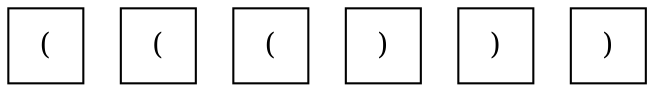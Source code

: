 digraph {
	node [shape=square]
	0 [label="("]
	1 [label="("]
	2 [label="("]
	3 [label=")"]
	4 [label=")"]
	5 [label=")"]
	{
		graph [rank=same]
		0
		1
		2
		3
		4
		5
	}
}